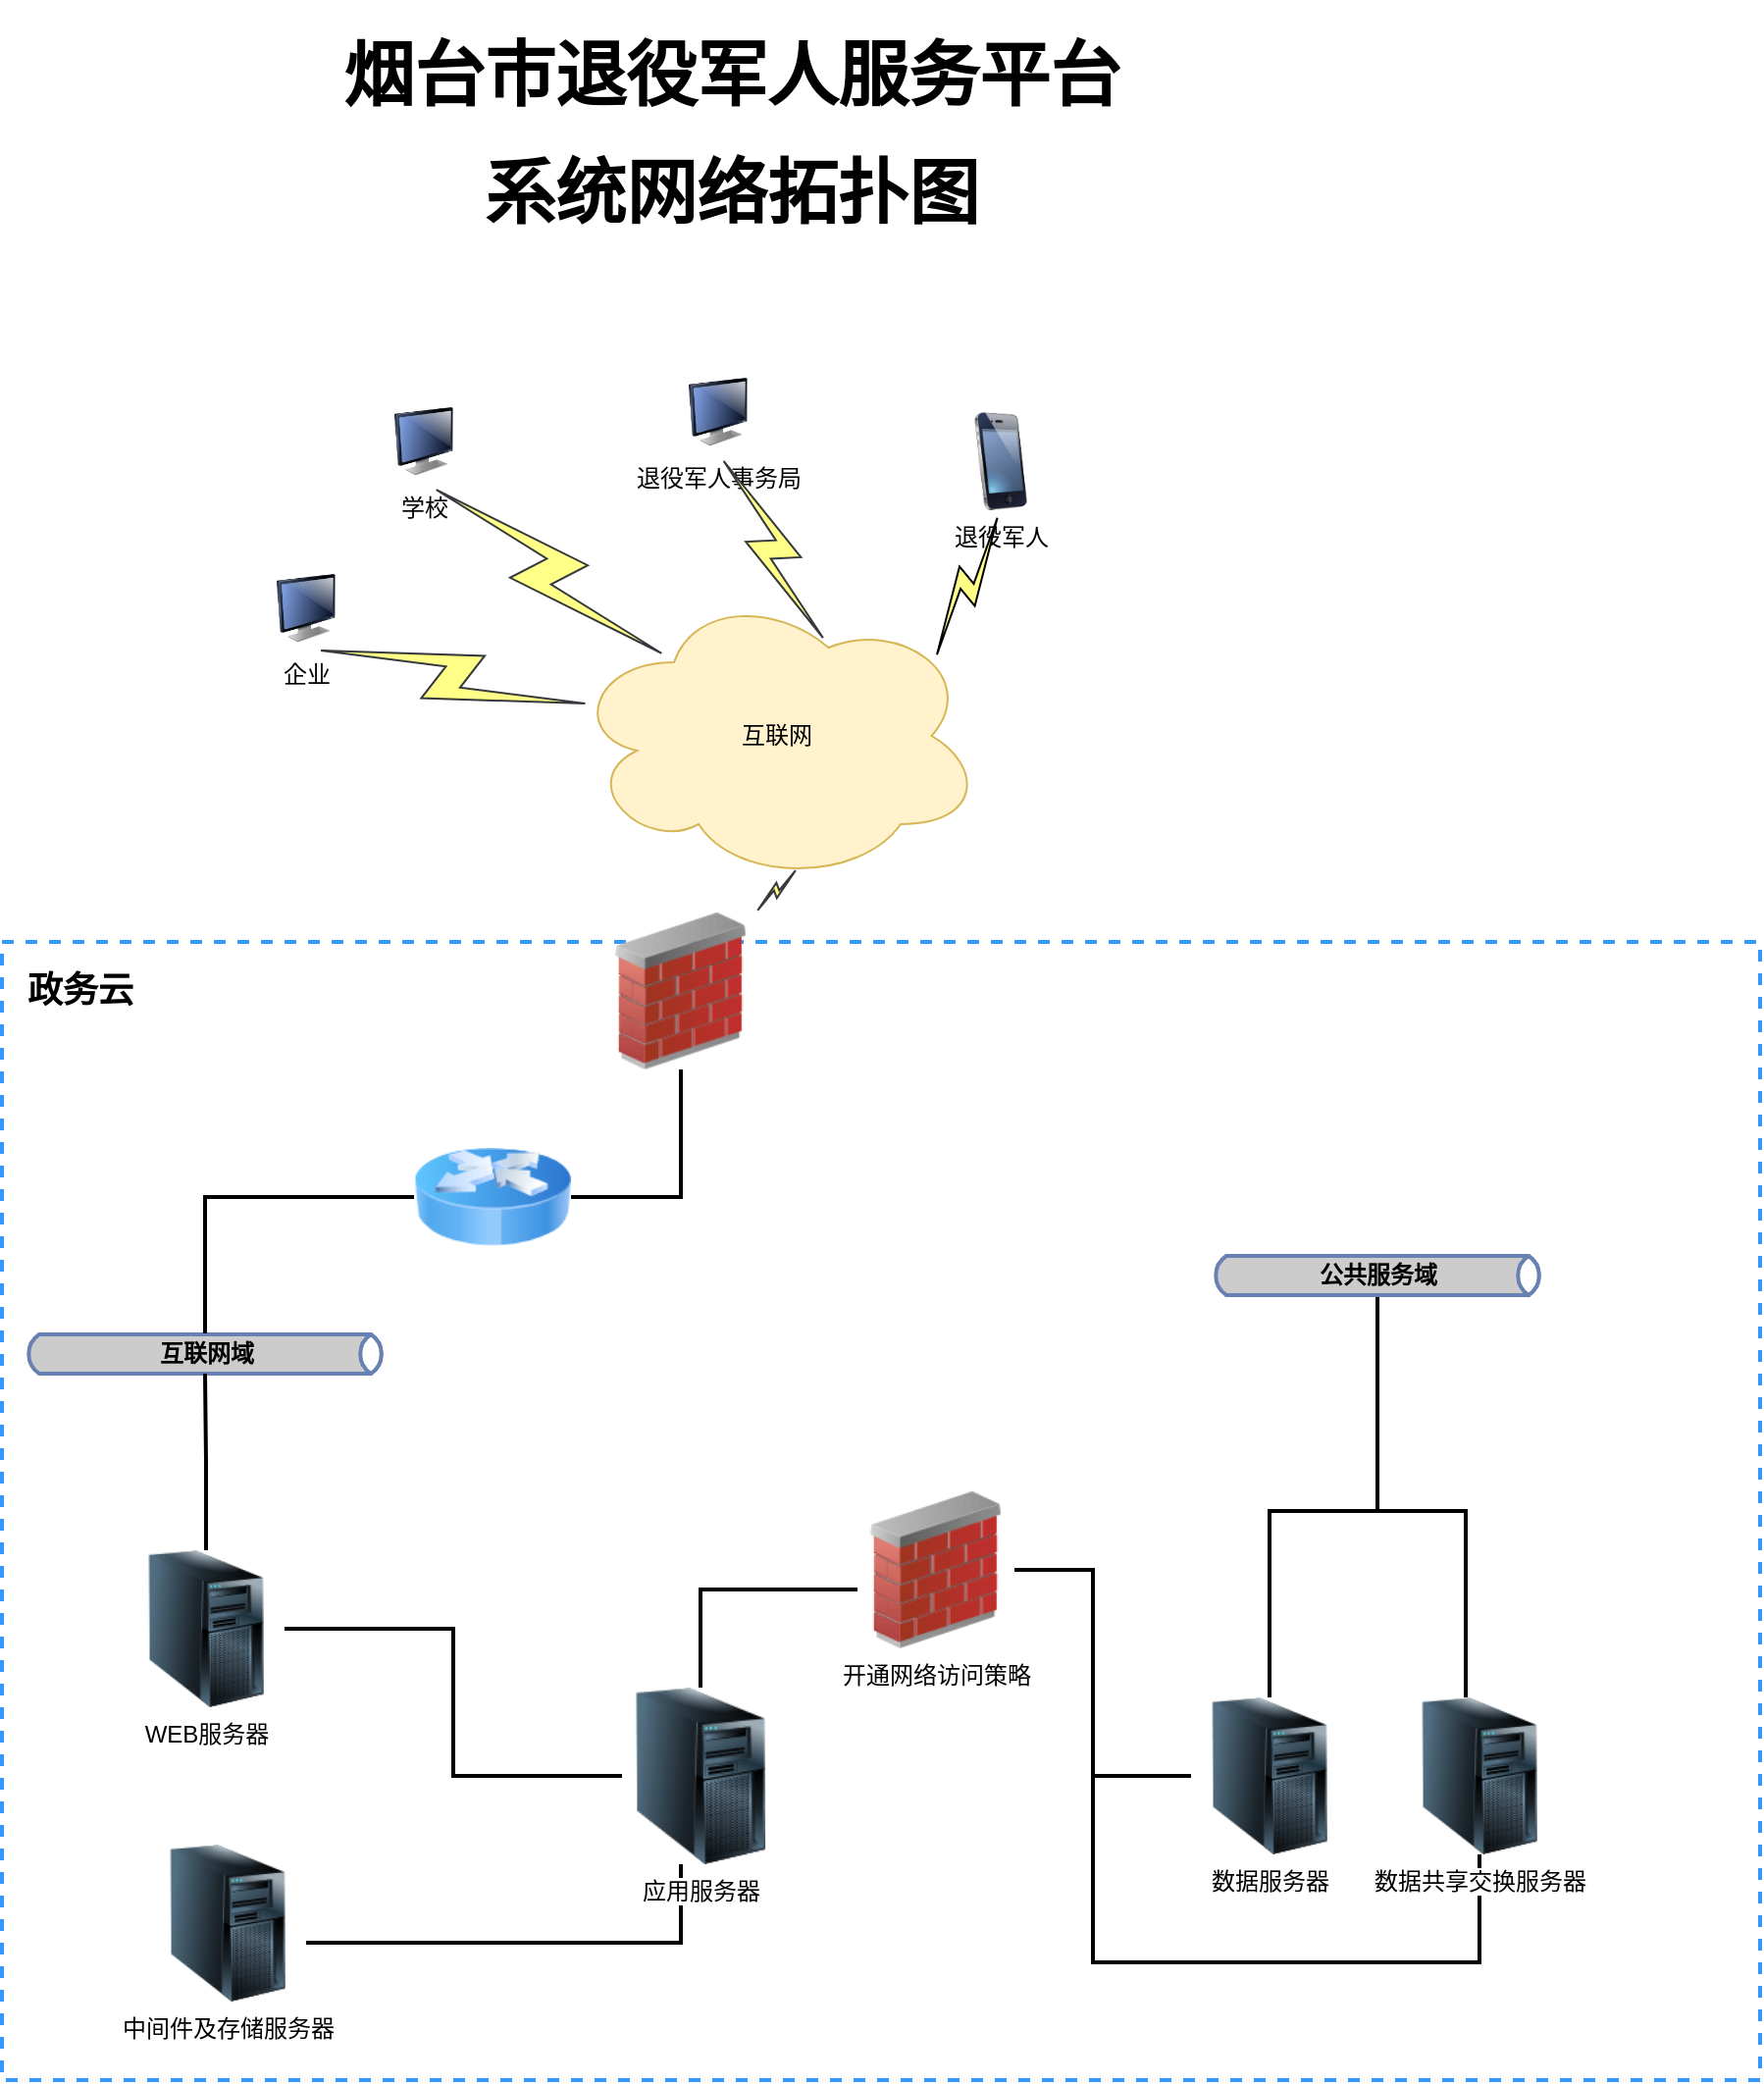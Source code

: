 <mxfile version="21.3.4" type="github">
  <diagram name="第 1 页" id="vV2zMbp7ZWFQ6nNkdyA2">
    <mxGraphModel dx="1434" dy="-379" grid="1" gridSize="10" guides="1" tooltips="1" connect="1" arrows="1" fold="1" page="1" pageScale="1" pageWidth="827" pageHeight="1169" math="0" shadow="0">
      <root>
        <mxCell id="0" />
        <mxCell id="1" parent="0" />
        <mxCell id="wmdig9cED4wvvsoljVP5-1" value="" style="rounded=0;whiteSpace=wrap;html=1;dashed=1;fillColor=none;align=left;strokeWidth=2;strokeColor=#3399FF;" parent="1" vertex="1">
          <mxGeometry x="34" y="1840" width="896" height="580" as="geometry" />
        </mxCell>
        <mxCell id="wmdig9cED4wvvsoljVP5-2" value="&lt;h1&gt;&lt;b&gt;&lt;font style=&quot;font-size: 36px;&quot;&gt;烟台市退役军人服务平台&lt;/font&gt;&lt;/b&gt;&lt;/h1&gt;&lt;div&gt;&lt;b&gt;&lt;font style=&quot;font-size: 36px;&quot;&gt;系统网络拓扑图&lt;/font&gt;&lt;/b&gt;&lt;/div&gt;" style="text;html=1;strokeColor=none;fillColor=none;align=center;verticalAlign=middle;whiteSpace=wrap;rounded=0;" parent="1" vertex="1">
          <mxGeometry x="178" y="1380" width="456" height="80" as="geometry" />
        </mxCell>
        <mxCell id="wmdig9cED4wvvsoljVP5-3" style="edgeStyle=orthogonalEdgeStyle;rounded=0;orthogonalLoop=1;jettySize=auto;html=1;strokeColor=#000000;strokeWidth=2;fontColor=#000000;endArrow=none;endFill=0;" parent="1" source="wmdig9cED4wvvsoljVP5-4" target="wmdig9cED4wvvsoljVP5-20" edge="1">
          <mxGeometry relative="1" as="geometry">
            <Array as="points">
              <mxPoint x="380" y="1970" />
            </Array>
          </mxGeometry>
        </mxCell>
        <mxCell id="wmdig9cED4wvvsoljVP5-4" value="" style="image;html=1;image=img/lib/clip_art/networking/Firewall_02_128x128.png" parent="1" vertex="1">
          <mxGeometry x="340" y="1825" width="80" height="80" as="geometry" />
        </mxCell>
        <mxCell id="wmdig9cED4wvvsoljVP5-5" value="退役军人事务局" style="image;html=1;image=img/lib/clip_art/computers/Monitor_128x128.png" parent="1" vertex="1">
          <mxGeometry x="384" y="1550" width="30" height="40" as="geometry" />
        </mxCell>
        <mxCell id="wmdig9cED4wvvsoljVP5-6" value="学校" style="image;html=1;image=img/lib/clip_art/computers/Monitor_128x128.png" parent="1" vertex="1">
          <mxGeometry x="234" y="1565" width="30" height="40" as="geometry" />
        </mxCell>
        <mxCell id="wmdig9cED4wvvsoljVP5-7" value="企业" style="image;html=1;image=img/lib/clip_art/computers/Monitor_128x128.png" parent="1" vertex="1">
          <mxGeometry x="174" y="1650" width="30" height="40" as="geometry" />
        </mxCell>
        <mxCell id="wmdig9cED4wvvsoljVP5-8" value="退役军人" style="image;html=1;image=img/lib/clip_art/telecommunication/iPhone_128x128.png" parent="1" vertex="1">
          <mxGeometry x="518" y="1570" width="50" height="50" as="geometry" />
        </mxCell>
        <mxCell id="wmdig9cED4wvvsoljVP5-9" value="互联网" style="ellipse;shape=cloud;whiteSpace=wrap;html=1;fillColor=#fff2cc;strokeColor=#d6b656;" parent="1" vertex="1">
          <mxGeometry x="324" y="1660" width="210" height="150" as="geometry" />
        </mxCell>
        <mxCell id="wmdig9cED4wvvsoljVP5-10" value="" style="html=1;outlineConnect=0;fillColor=#ffff88;strokeColor=#36393d;gradientDirection=north;strokeWidth=1;shape=mxgraph.networks.comm_link_edge;html=1;rounded=0;entryX=0.5;entryY=1;entryDx=0;entryDy=0;exitX=0.625;exitY=0.2;exitDx=0;exitDy=0;exitPerimeter=0;" parent="1" source="wmdig9cED4wvvsoljVP5-9" target="wmdig9cED4wvvsoljVP5-5" edge="1">
          <mxGeometry width="100" height="100" relative="1" as="geometry">
            <mxPoint x="224" y="1850" as="sourcePoint" />
            <mxPoint x="254" y="1700" as="targetPoint" />
          </mxGeometry>
        </mxCell>
        <mxCell id="wmdig9cED4wvvsoljVP5-11" value="" style="html=1;outlineConnect=0;fillColor=#ffff88;strokeColor=default;gradientDirection=north;strokeWidth=1;shape=mxgraph.networks.comm_link_edge;html=1;rounded=0;entryX=0.5;entryY=1;entryDx=0;entryDy=0;exitX=0.88;exitY=0.25;exitDx=0;exitDy=0;exitPerimeter=0;" parent="1" source="wmdig9cED4wvvsoljVP5-9" target="wmdig9cED4wvvsoljVP5-8" edge="1">
          <mxGeometry width="100" height="100" relative="1" as="geometry">
            <mxPoint x="600.25" y="1740" as="sourcePoint" />
            <mxPoint x="584" y="1620" as="targetPoint" />
          </mxGeometry>
        </mxCell>
        <mxCell id="wmdig9cED4wvvsoljVP5-12" value="" style="html=1;outlineConnect=0;fillColor=#ffff88;strokeColor=#36393d;gradientDirection=north;strokeWidth=1;shape=mxgraph.networks.comm_link_edge;html=1;rounded=0;entryX=0.5;entryY=1;entryDx=0;entryDy=0;exitX=0.07;exitY=0.4;exitDx=0;exitDy=0;exitPerimeter=0;" parent="1" source="wmdig9cED4wvvsoljVP5-9" target="wmdig9cED4wvvsoljVP5-7" edge="1">
          <mxGeometry width="100" height="100" relative="1" as="geometry">
            <mxPoint x="220.25" y="1815" as="sourcePoint" />
            <mxPoint x="204" y="1695" as="targetPoint" />
          </mxGeometry>
        </mxCell>
        <mxCell id="wmdig9cED4wvvsoljVP5-13" value="" style="html=1;outlineConnect=0;fillColor=#ffff88;strokeColor=#36393d;gradientDirection=north;strokeWidth=1;shape=mxgraph.networks.comm_link_edge;html=1;rounded=0;entryX=0.5;entryY=1;entryDx=0;entryDy=0;exitX=0.25;exitY=0.25;exitDx=0;exitDy=0;exitPerimeter=0;" parent="1" source="wmdig9cED4wvvsoljVP5-9" target="wmdig9cED4wvvsoljVP5-6" edge="1">
          <mxGeometry width="100" height="100" relative="1" as="geometry">
            <mxPoint x="445.25" y="1740" as="sourcePoint" />
            <mxPoint x="429" y="1620" as="targetPoint" />
          </mxGeometry>
        </mxCell>
        <mxCell id="wmdig9cED4wvvsoljVP5-14" value="" style="html=1;outlineConnect=0;fillColor=#ffff88;strokeColor=#36393d;gradientDirection=north;strokeWidth=1;shape=mxgraph.networks.comm_link_edge;html=1;rounded=0;entryX=0.55;entryY=0.95;entryDx=0;entryDy=0;entryPerimeter=0;" parent="1" source="wmdig9cED4wvvsoljVP5-4" target="wmdig9cED4wvvsoljVP5-9" edge="1">
          <mxGeometry width="100" height="100" relative="1" as="geometry">
            <mxPoint x="343.106" y="1900" as="sourcePoint" />
            <mxPoint x="374" y="1830" as="targetPoint" />
          </mxGeometry>
        </mxCell>
        <mxCell id="wmdig9cED4wvvsoljVP5-16" value="&lt;b&gt;互联网域&lt;/b&gt;" style="html=1;outlineConnect=0;fillColor=#CCCCCC;strokeColor=#6881B3;gradientColor=none;gradientDirection=north;strokeWidth=2;shape=mxgraph.networks.bus;gradientColor=none;gradientDirection=north;fontColor=#000000;perimeter=backbonePerimeter;backboneSize=20;" parent="1" vertex="1">
          <mxGeometry x="45" y="2040" width="185" height="20" as="geometry" />
        </mxCell>
        <mxCell id="wmdig9cED4wvvsoljVP5-17" style="edgeStyle=orthogonalEdgeStyle;rounded=0;orthogonalLoop=1;jettySize=auto;html=1;exitX=0.5;exitY=0;exitDx=0;exitDy=0;strokeColor=#000000;strokeWidth=2;fontColor=#000000;endArrow=none;endFill=0;" parent="1" source="wmdig9cED4wvvsoljVP5-18" target="wmdig9cED4wvvsoljVP5-16" edge="1">
          <mxGeometry relative="1" as="geometry" />
        </mxCell>
        <mxCell id="X8PI-VGRUF0kSfmnywWV-5" style="edgeStyle=orthogonalEdgeStyle;rounded=0;orthogonalLoop=1;jettySize=auto;html=1;strokeWidth=2;endArrow=none;endFill=0;" parent="1" source="wmdig9cED4wvvsoljVP5-18" target="wmdig9cED4wvvsoljVP5-23" edge="1">
          <mxGeometry relative="1" as="geometry" />
        </mxCell>
        <mxCell id="wmdig9cED4wvvsoljVP5-18" value="WEB服务器" style="image;html=1;image=img/lib/clip_art/computers/Server_Tower_128x128.png;fontColor=#000000;" parent="1" vertex="1">
          <mxGeometry x="98" y="2150" width="80" height="80" as="geometry" />
        </mxCell>
        <mxCell id="wmdig9cED4wvvsoljVP5-19" style="edgeStyle=orthogonalEdgeStyle;rounded=0;orthogonalLoop=1;jettySize=auto;html=1;strokeColor=#000000;strokeWidth=2;fontColor=#000000;endArrow=none;endFill=0;" parent="1" source="wmdig9cED4wvvsoljVP5-20" target="wmdig9cED4wvvsoljVP5-16" edge="1">
          <mxGeometry relative="1" as="geometry" />
        </mxCell>
        <mxCell id="wmdig9cED4wvvsoljVP5-20" value="" style="image;html=1;image=img/lib/clip_art/networking/Router_Icon_128x128.png" parent="1" vertex="1">
          <mxGeometry x="244" y="1930" width="80" height="80" as="geometry" />
        </mxCell>
        <mxCell id="wmdig9cED4wvvsoljVP5-22" style="edgeStyle=orthogonalEdgeStyle;rounded=0;orthogonalLoop=1;jettySize=auto;html=1;strokeColor=#000000;strokeWidth=2;fontSize=12;fontColor=#000000;endArrow=none;endFill=0;" parent="1" source="wmdig9cED4wvvsoljVP5-23" target="wmdig9cED4wvvsoljVP5-30" edge="1">
          <mxGeometry relative="1" as="geometry">
            <Array as="points">
              <mxPoint x="390" y="2170" />
            </Array>
          </mxGeometry>
        </mxCell>
        <mxCell id="X8PI-VGRUF0kSfmnywWV-7" style="edgeStyle=orthogonalEdgeStyle;rounded=0;orthogonalLoop=1;jettySize=auto;html=1;endArrow=none;endFill=0;strokeWidth=2;" parent="1" source="wmdig9cED4wvvsoljVP5-23" target="X8PI-VGRUF0kSfmnywWV-1" edge="1">
          <mxGeometry relative="1" as="geometry">
            <Array as="points">
              <mxPoint x="380" y="2350" />
            </Array>
          </mxGeometry>
        </mxCell>
        <mxCell id="wmdig9cED4wvvsoljVP5-23" value="应用服务器" style="image;html=1;image=img/lib/clip_art/computers/Server_Tower_128x128.png;fontColor=#000000;" parent="1" vertex="1">
          <mxGeometry x="350" y="2220" width="80" height="90" as="geometry" />
        </mxCell>
        <mxCell id="wmdig9cED4wvvsoljVP5-25" value="政务云" style="text;html=1;strokeColor=none;fillColor=none;align=center;verticalAlign=middle;whiteSpace=wrap;rounded=0;fontColor=#000000;fontStyle=1;fontSize=18;" parent="1" vertex="1">
          <mxGeometry x="44" y="1850" width="60" height="30" as="geometry" />
        </mxCell>
        <mxCell id="wmdig9cED4wvvsoljVP5-26" style="edgeStyle=orthogonalEdgeStyle;rounded=0;orthogonalLoop=1;jettySize=auto;html=1;strokeColor=#000000;strokeWidth=2;fontSize=12;fontColor=#000000;endArrow=none;endFill=0;" parent="1" source="wmdig9cED4wvvsoljVP5-27" target="wmdig9cED4wvvsoljVP5-30" edge="1">
          <mxGeometry relative="1" as="geometry">
            <Array as="points">
              <mxPoint x="590" y="2265" />
              <mxPoint x="590" y="2160" />
            </Array>
          </mxGeometry>
        </mxCell>
        <mxCell id="wmdig9cED4wvvsoljVP5-27" value="数据服务器" style="image;html=1;image=img/lib/clip_art/computers/Server_Tower_128x128.png;fontColor=#000000;" parent="1" vertex="1">
          <mxGeometry x="640" y="2225" width="80" height="80" as="geometry" />
        </mxCell>
        <mxCell id="wmdig9cED4wvvsoljVP5-28" style="edgeStyle=orthogonalEdgeStyle;rounded=0;orthogonalLoop=1;jettySize=auto;html=1;strokeColor=#000000;strokeWidth=2;fontSize=12;fontColor=#000000;endArrow=none;endFill=0;" parent="1" source="wmdig9cED4wvvsoljVP5-29" target="wmdig9cED4wvvsoljVP5-27" edge="1">
          <mxGeometry relative="1" as="geometry">
            <Array as="points">
              <mxPoint x="735" y="2130" />
              <mxPoint x="680" y="2130" />
            </Array>
          </mxGeometry>
        </mxCell>
        <mxCell id="MUmW_q9t8xfjBaTZVJD4-4" style="edgeStyle=orthogonalEdgeStyle;rounded=0;orthogonalLoop=1;jettySize=auto;html=1;strokeWidth=2;endArrow=none;endFill=0;" edge="1" parent="1" source="wmdig9cED4wvvsoljVP5-29" target="MUmW_q9t8xfjBaTZVJD4-1">
          <mxGeometry relative="1" as="geometry">
            <Array as="points">
              <mxPoint x="735" y="2130" />
              <mxPoint x="780" y="2130" />
            </Array>
          </mxGeometry>
        </mxCell>
        <mxCell id="wmdig9cED4wvvsoljVP5-29" value="&lt;b&gt;公共服务域&lt;/b&gt;" style="html=1;outlineConnect=0;fillColor=#CCCCCC;strokeColor=#6881B3;gradientColor=none;gradientDirection=north;strokeWidth=2;shape=mxgraph.networks.bus;gradientColor=none;gradientDirection=north;fontColor=#000000;perimeter=backbonePerimeter;backboneSize=20;" parent="1" vertex="1">
          <mxGeometry x="650" y="1970" width="170" height="80" as="geometry" />
        </mxCell>
        <mxCell id="MUmW_q9t8xfjBaTZVJD4-6" style="edgeStyle=orthogonalEdgeStyle;rounded=0;orthogonalLoop=1;jettySize=auto;html=1;endArrow=none;endFill=0;strokeWidth=2;" edge="1" parent="1" source="wmdig9cED4wvvsoljVP5-30" target="MUmW_q9t8xfjBaTZVJD4-1">
          <mxGeometry relative="1" as="geometry">
            <Array as="points">
              <mxPoint x="590" y="2160" />
              <mxPoint x="590" y="2360" />
              <mxPoint x="787" y="2360" />
            </Array>
          </mxGeometry>
        </mxCell>
        <mxCell id="wmdig9cED4wvvsoljVP5-30" value="开通网络访问策略" style="image;html=1;image=img/lib/clip_art/networking/Firewall_02_128x128.png" parent="1" vertex="1">
          <mxGeometry x="470" y="2120" width="80" height="80" as="geometry" />
        </mxCell>
        <mxCell id="X8PI-VGRUF0kSfmnywWV-1" value="中间件及存储服务器" style="image;html=1;image=img/lib/clip_art/computers/Server_Tower_128x128.png;fontColor=#000000;" parent="1" vertex="1">
          <mxGeometry x="109" y="2300" width="80" height="80" as="geometry" />
        </mxCell>
        <mxCell id="MUmW_q9t8xfjBaTZVJD4-1" value="数据共享交换服务器" style="image;html=1;image=img/lib/clip_art/computers/Server_Tower_128x128.png;fontColor=#000000;" vertex="1" parent="1">
          <mxGeometry x="747" y="2225" width="80" height="80" as="geometry" />
        </mxCell>
      </root>
    </mxGraphModel>
  </diagram>
</mxfile>
